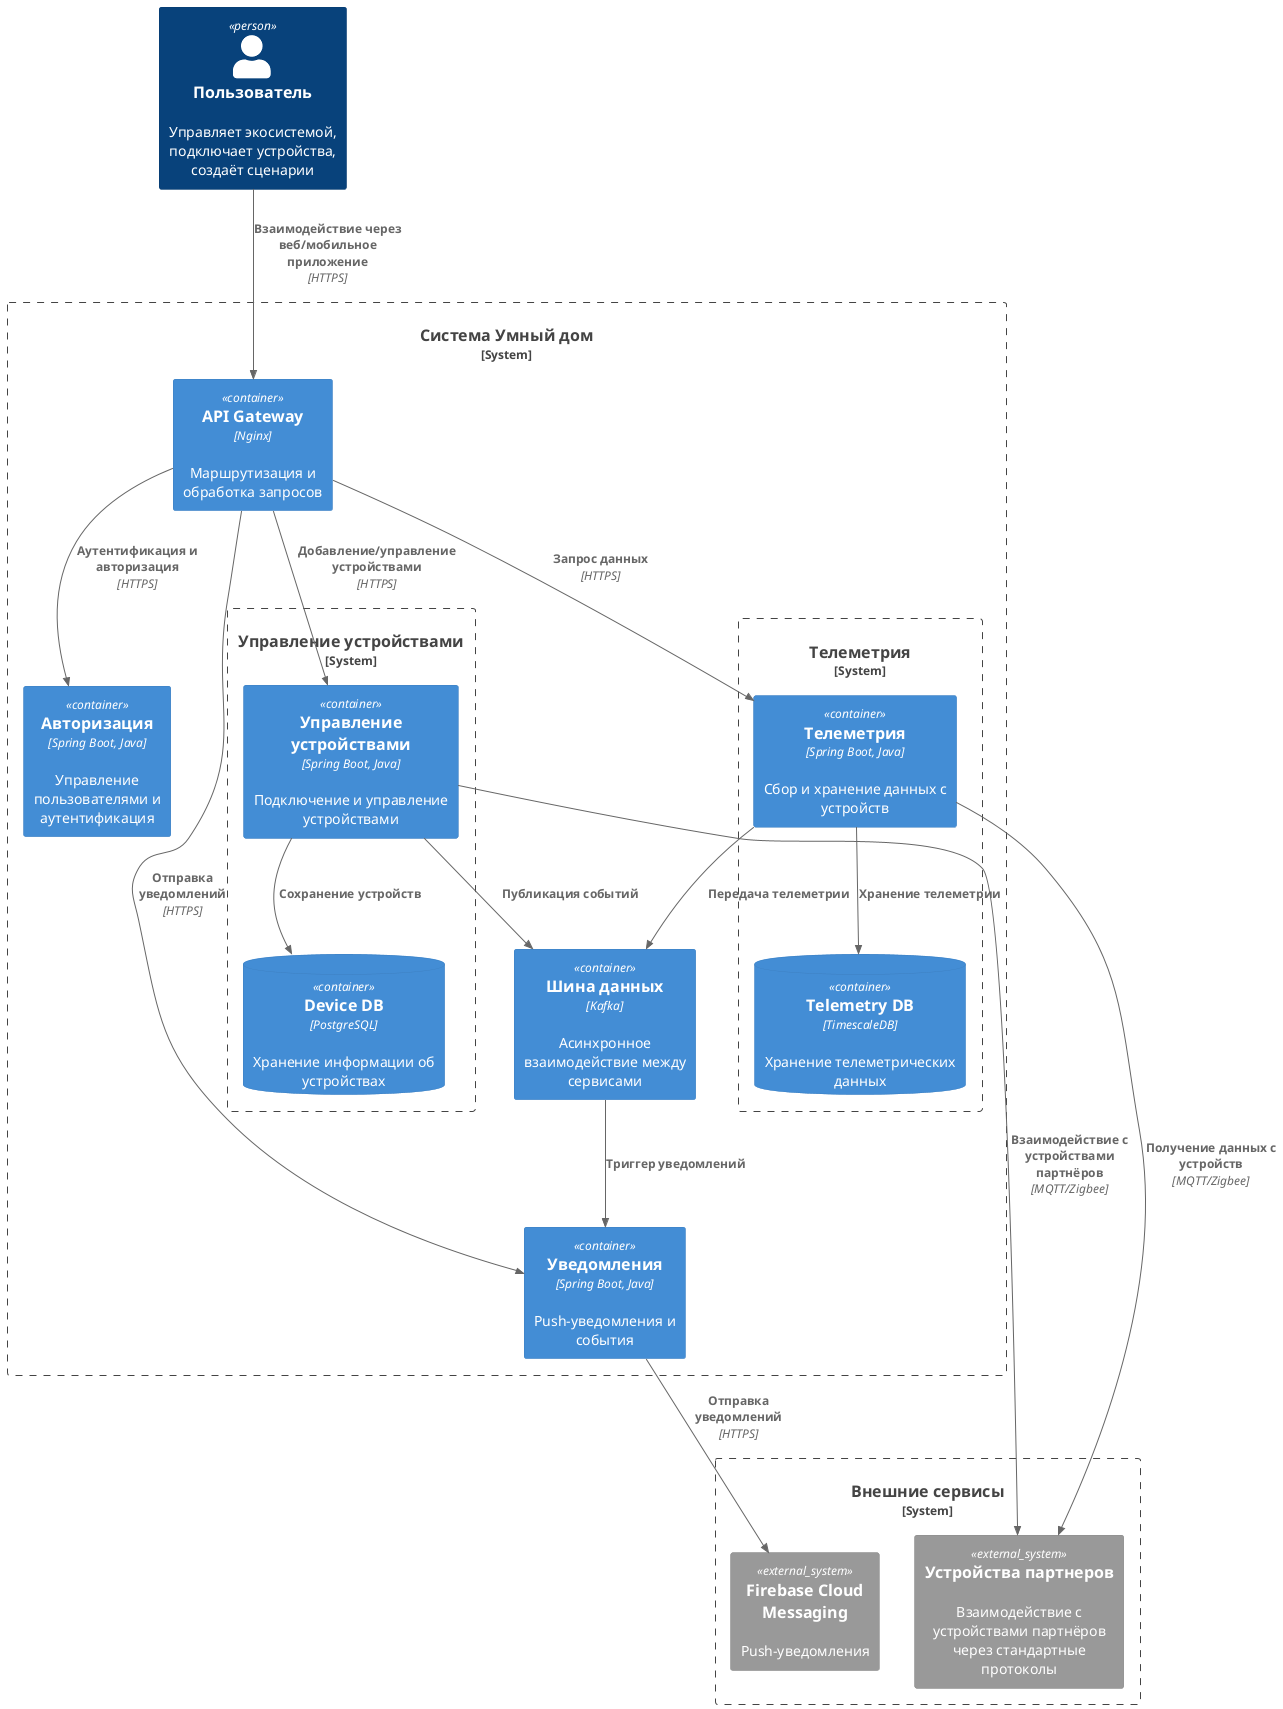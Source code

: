 @startuml
!include <C4/C4_Container>

Person(user, "Пользователь", "Управляет экосистемой, подключает устройства, создаёт сценарии")

System_Boundary(service, "Система Умный дом") {
    Container(api_gateway, "API Gateway", "Nginx", "Маршрутизация и обработка запросов")
    Container(service_auth, "Авторизация", "Spring Boot, Java", "Управление пользователями и аутентификация")

    System_Boundary(devices, "Управление устройствами") {
        Container(service_device_management, "Управление устройствами", "Spring Boot, Java", "Подключение и управление устройствами")
        ContainerDb(devices_db, "Device DB", "PostgreSQL", "Хранение информации об устройствах")
    }

    System_Boundary(telemetry, "Телеметрия") {
        Container(service_telemetry, "Телеметрия", "Spring Boot, Java", "Сбор и хранение данных с устройств")
        ContainerDb(telemetry_db, "Telemetry DB", "TimescaleDB", "Хранение телеметрических данных")
    }

    Container(service_notifications, "Уведомления", "Spring Boot, Java", "Push-уведомления и события")
    Container(message_bus, "Шина данных", "Kafka", "Асинхронное взаимодействие между сервисами")
}

System_Boundary(externals, "Внешние сервисы") {
    System_Ext(ext_notification, "Firebase Cloud Messaging", "Push-уведомления")
    System_Ext(ext_device_cloud, "Устройства партнеров", "Взаимодействие с устройствами партнёров через стандартные протоколы")
}

Rel(user, api_gateway, "Взаимодействие через веб/мобильное приложение", "HTTPS")

Rel(api_gateway, service_auth, "Аутентификация и авторизация", "HTTPS")
Rel(api_gateway, service_device_management, "Добавление/управление устройствами", "HTTPS")
Rel(api_gateway, service_telemetry, "Запрос данных", "HTTPS")
Rel(api_gateway, service_notifications, "Отправка уведомлений", "HTTPS")

Rel(service_notifications, ext_notification, "Отправка уведомлений", "HTTPS")

Rel(service_device_management, ext_device_cloud, "Взаимодействие с устройствами партнёров", "MQTT/Zigbee")
Rel(service_telemetry, ext_device_cloud, "Получение данных с устройств", "MQTT/Zigbee")

Rel(service_device_management, message_bus, "Публикация событий")
Rel(service_telemetry, message_bus, "Передача телеметрии")
Rel(message_bus, service_notifications, "Триггер уведомлений")

Rel(service_device_management, devices_db, "Сохранение устройств")
Rel(service_telemetry, telemetry_db, "Хранение телеметрии")
@enduml
